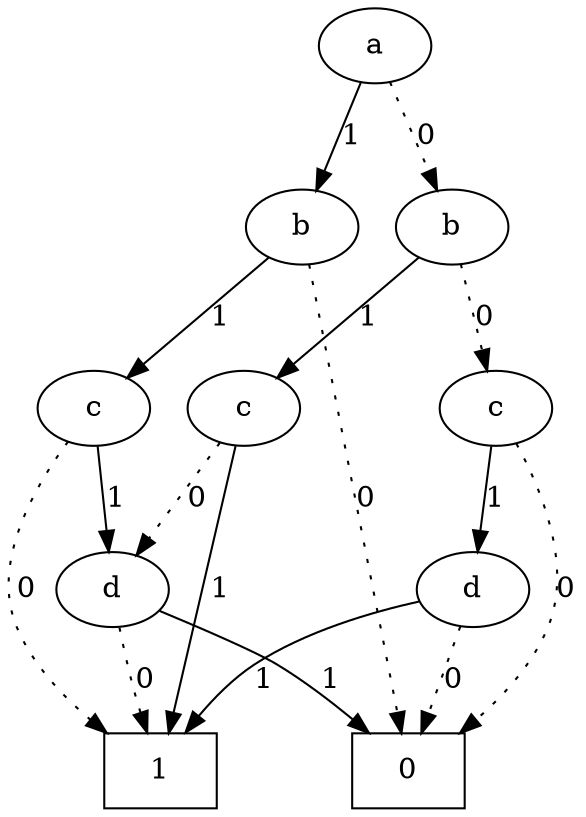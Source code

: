 digraph G {
{rank=same 1}
{rank=same 2}
{rank=same 3}
{rank=same 4}
{rank=same 5}
{rank=same 7}
{rank=same 9}
{rank=same 10}

0 [label=0, shape=box]
1 [label="a"]
2 [label="b"]
3 [label="b"]
4 [label="c"]
5 [label="c"]
7 [label="c"]
9 [label="d"]
10 [label="d"]
16 [label=1, shape=box]

1 -> 2 [label="0", style=dotted]
1 -> 3 [label="1", style=solid]
2 -> 4 [label="0", style=dotted]
2 -> 5 [label="1", style=solid]
3 -> 0 [label="0", style=dotted]
3 -> 7 [label="1", style=solid]
4 -> 0 [label="0", style=dotted]
4 -> 9 [label="1", style=solid]
5 -> 10 [label="0", style=dotted]
5 -> 16 [label="1", style=solid]
7 -> 16 [label="0", style=dotted]
7 -> 10 [label="1", style=solid]
9 -> 0 [label="0", style=dotted]
9 -> 16 [label="1", style=solid]
10 -> 16 [label="0", style=dotted]
10 -> 0 [label="1", style=solid]
}
